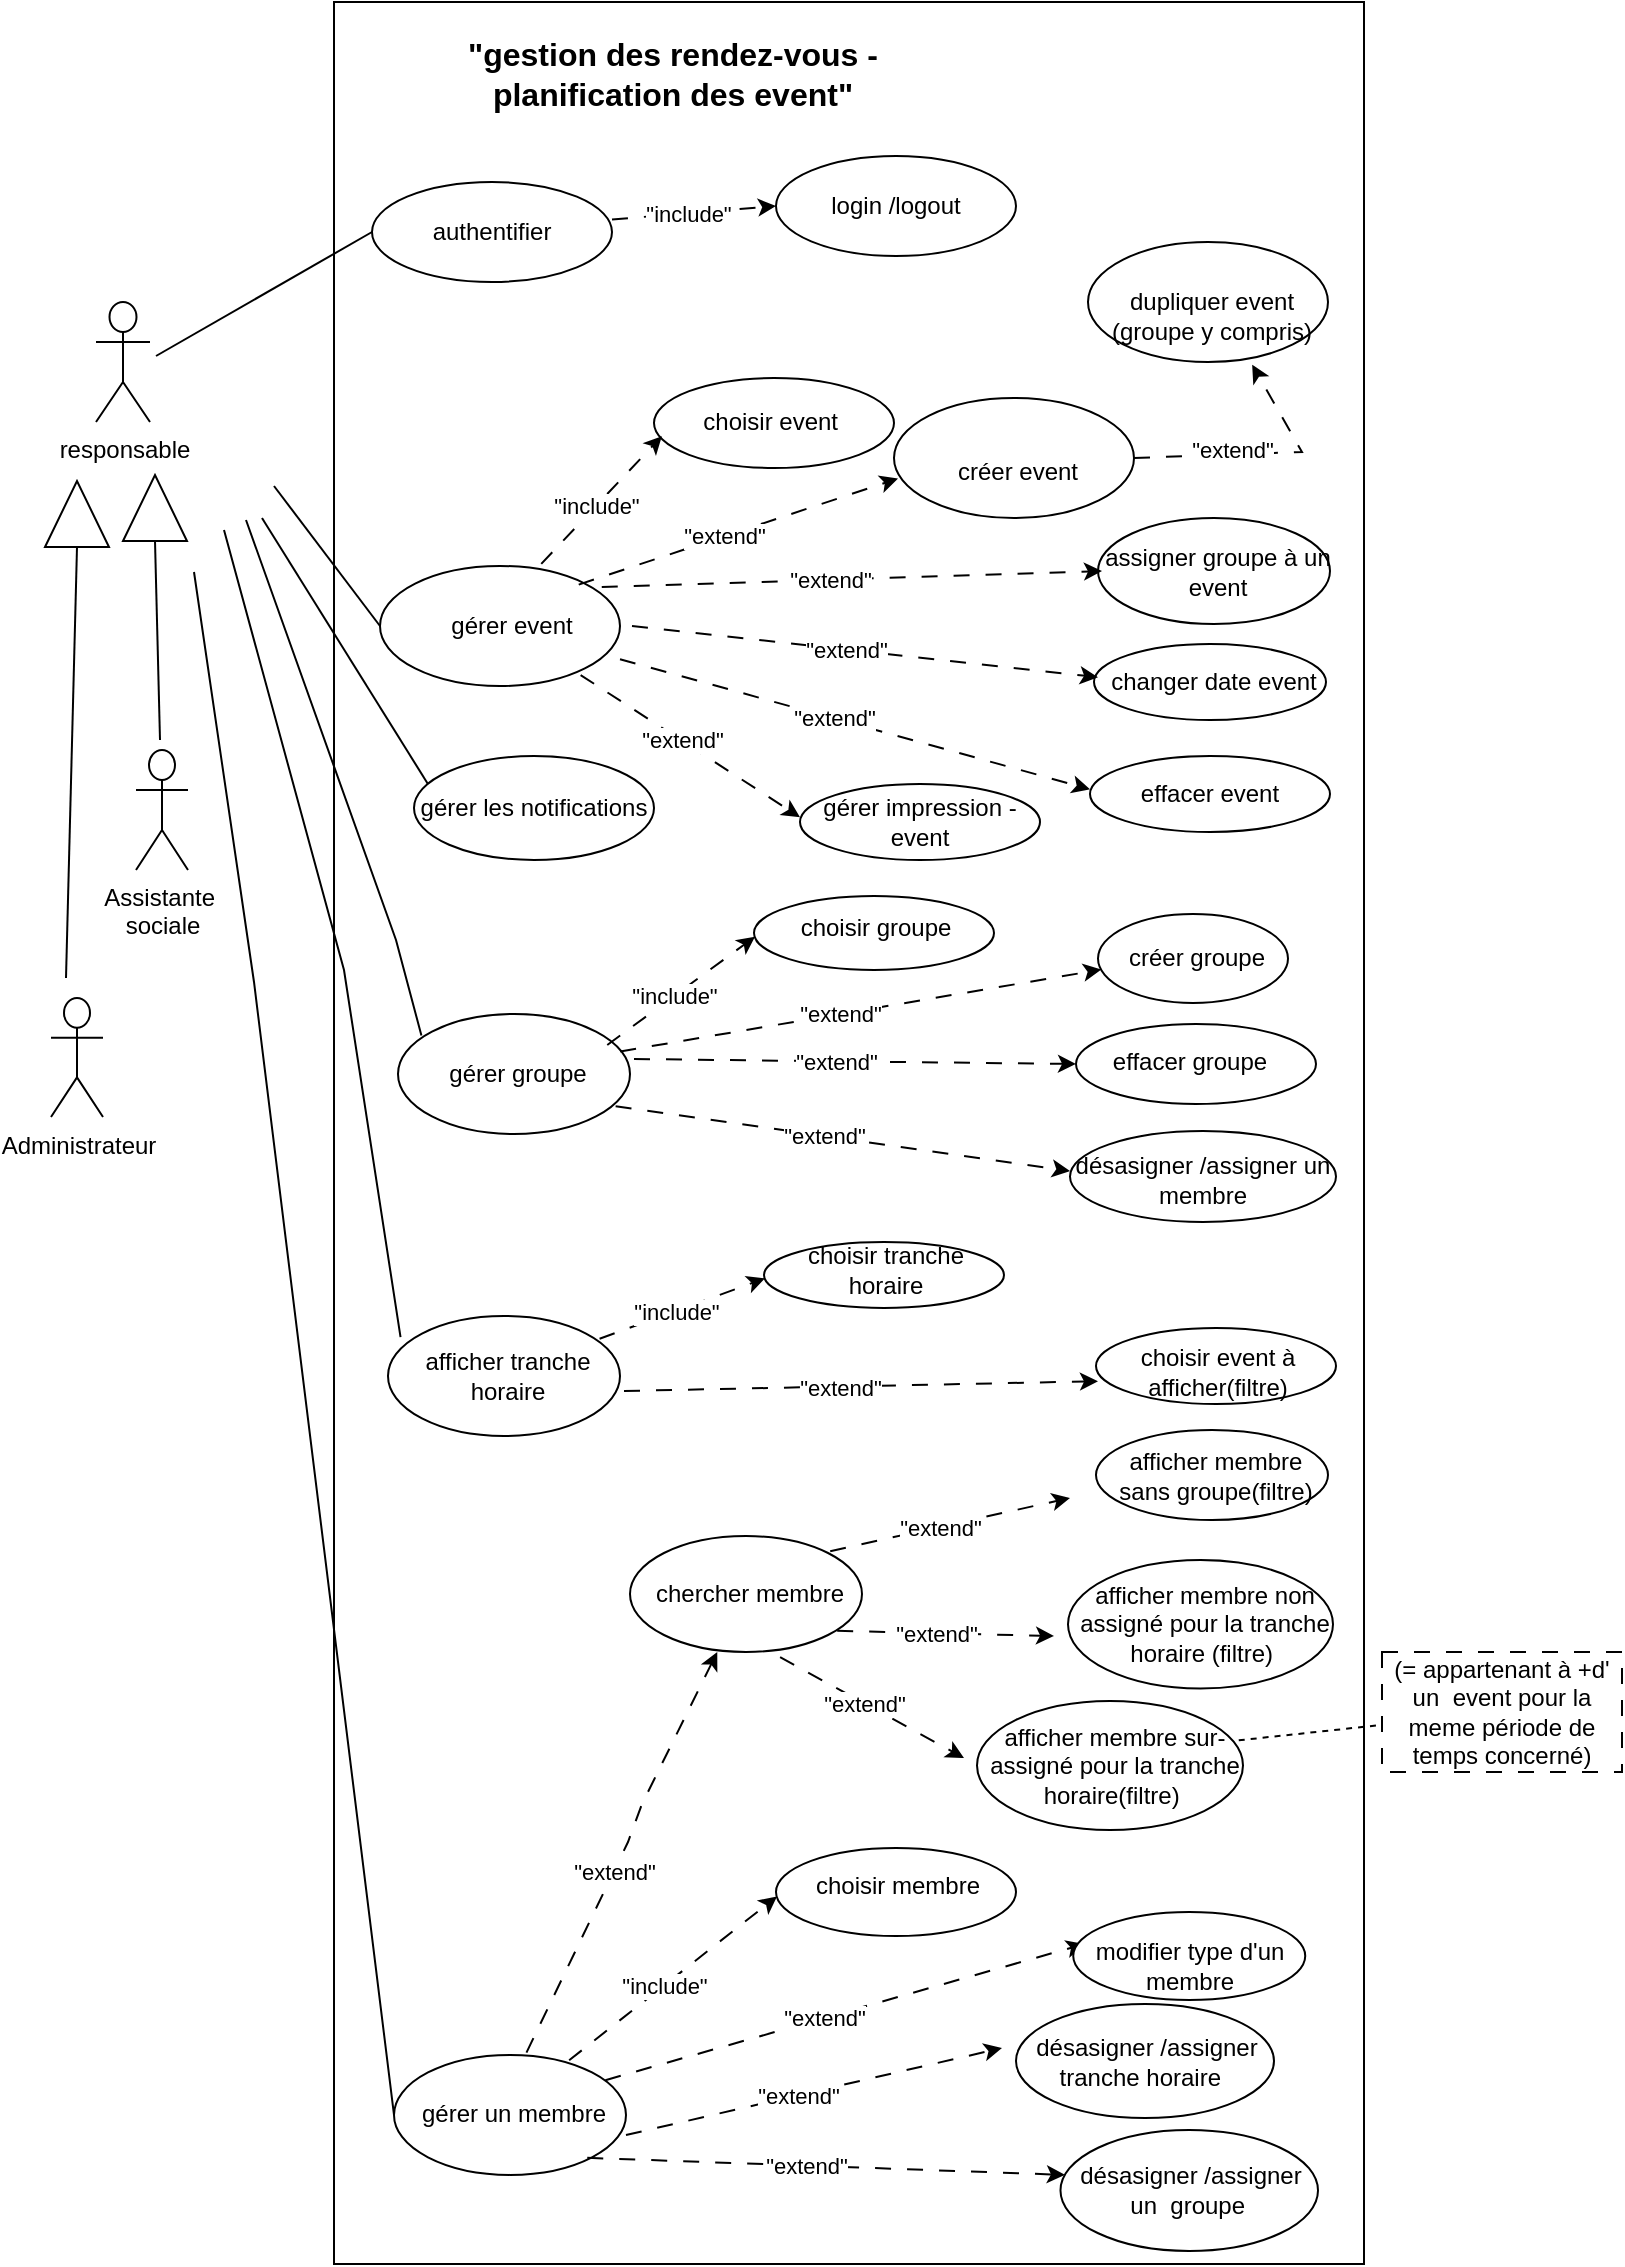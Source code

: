 <mxfile version="27.0.9">
  <diagram name="Page-1" id="1hs5s9o86z9CkmKRlvlU">
    <mxGraphModel dx="814" dy="700" grid="0" gridSize="10" guides="1" tooltips="1" connect="1" arrows="1" fold="1" page="1" pageScale="1" pageWidth="827" pageHeight="1169" math="0" shadow="0">
      <root>
        <mxCell id="0" />
        <mxCell id="1" parent="0" />
        <mxCell id="Dv9imvHfTyk6gD-PRM9J-69" value="" style="rounded=0;whiteSpace=wrap;html=1;movable=0;resizable=0;rotatable=0;deletable=0;editable=0;locked=1;connectable=0;" vertex="1" parent="1">
          <mxGeometry x="177" y="19" width="515" height="1131" as="geometry" />
        </mxCell>
        <mxCell id="m7XsVHhVL0BLHQTgYPTq-2" value="responsable" style="shape=umlActor;verticalLabelPosition=bottom;verticalAlign=top;html=1;" parent="1" vertex="1">
          <mxGeometry x="58" y="169" width="27" height="60" as="geometry" />
        </mxCell>
        <mxCell id="m7XsVHhVL0BLHQTgYPTq-19" value="" style="shape=ellipse;container=1;horizontal=1;horizontalStack=0;resizeParent=1;resizeParentMax=0;resizeLast=0;html=1;dashed=0;collapsible=0;" parent="1" vertex="1">
          <mxGeometry x="457" y="217" width="120" height="60" as="geometry" />
        </mxCell>
        <mxCell id="m7XsVHhVL0BLHQTgYPTq-20" value="créer event" style="html=1;strokeColor=none;fillColor=none;align=center;verticalAlign=middle;rotatable=0;whiteSpace=wrap;" parent="m7XsVHhVL0BLHQTgYPTq-19" vertex="1">
          <mxGeometry x="2" y="29.001" width="120" height="15" as="geometry" />
        </mxCell>
        <mxCell id="m7XsVHhVL0BLHQTgYPTq-24" value="" style="shape=ellipse;container=1;horizontal=1;horizontalStack=0;resizeParent=1;resizeParentMax=0;resizeLast=0;html=1;dashed=0;collapsible=0;" parent="1" vertex="1">
          <mxGeometry x="557" y="340" width="116" height="38" as="geometry" />
        </mxCell>
        <mxCell id="m7XsVHhVL0BLHQTgYPTq-25" value="changer date event" style="html=1;strokeColor=none;fillColor=none;align=center;verticalAlign=middle;rotatable=0;whiteSpace=wrap;" parent="m7XsVHhVL0BLHQTgYPTq-24" vertex="1">
          <mxGeometry x="2" y="14.25" width="116" height="9.5" as="geometry" />
        </mxCell>
        <mxCell id="m7XsVHhVL0BLHQTgYPTq-45" value="" style="endArrow=none;html=1;rounded=0;endFill=0;entryX=0;entryY=0.5;entryDx=0;entryDy=0;" parent="1" target="Dv9imvHfTyk6gD-PRM9J-30" edge="1">
          <mxGeometry width="50" height="50" relative="1" as="geometry">
            <mxPoint x="88" y="196" as="sourcePoint" />
            <mxPoint x="287" y="177" as="targetPoint" />
          </mxGeometry>
        </mxCell>
        <mxCell id="m7XsVHhVL0BLHQTgYPTq-81" value="" style="shape=ellipse;container=1;horizontal=1;horizontalStack=0;resizeParent=1;resizeParentMax=0;resizeLast=0;html=1;dashed=0;collapsible=0;" parent="1" vertex="1">
          <mxGeometry x="559" y="475" width="95" height="44.5" as="geometry" />
        </mxCell>
        <mxCell id="m7XsVHhVL0BLHQTgYPTq-82" value="créer groupe" style="html=1;strokeColor=none;fillColor=none;align=center;verticalAlign=middle;rotatable=0;whiteSpace=wrap;" parent="m7XsVHhVL0BLHQTgYPTq-81" vertex="1">
          <mxGeometry x="1.638" y="16.688" width="95" height="11.125" as="geometry" />
        </mxCell>
        <mxCell id="m7XsVHhVL0BLHQTgYPTq-84" value="" style="shape=ellipse;container=1;horizontal=1;horizontalStack=0;resizeParent=1;resizeParentMax=0;resizeLast=0;html=1;dashed=0;collapsible=0;" parent="1" vertex="1">
          <mxGeometry x="559" y="277" width="116" height="53" as="geometry" />
        </mxCell>
        <mxCell id="m7XsVHhVL0BLHQTgYPTq-85" value="assigner groupe à un event" style="html=1;strokeColor=none;fillColor=none;align=center;verticalAlign=middle;rotatable=0;whiteSpace=wrap;" parent="m7XsVHhVL0BLHQTgYPTq-84" vertex="1">
          <mxGeometry x="2" y="19.875" width="116" height="13.25" as="geometry" />
        </mxCell>
        <mxCell id="m7XsVHhVL0BLHQTgYPTq-86" value="" style="endArrow=none;html=1;rounded=0;endFill=0;entryX=0;entryY=0.5;entryDx=0;entryDy=0;" parent="1" target="Dv9imvHfTyk6gD-PRM9J-3" edge="1">
          <mxGeometry width="50" height="50" relative="1" as="geometry">
            <mxPoint x="147" y="261" as="sourcePoint" />
            <mxPoint x="487" y="735" as="targetPoint" />
            <Array as="points" />
          </mxGeometry>
        </mxCell>
        <mxCell id="m7XsVHhVL0BLHQTgYPTq-110" value="" style="shape=ellipse;container=1;horizontal=1;horizontalStack=0;resizeParent=1;resizeParentMax=0;resizeLast=0;html=1;dashed=0;collapsible=0;" parent="1" vertex="1">
          <mxGeometry x="554" y="139" width="120" height="60" as="geometry" />
        </mxCell>
        <mxCell id="m7XsVHhVL0BLHQTgYPTq-111" value="dupliquer event (groupe y compris)" style="html=1;strokeColor=none;fillColor=none;align=center;verticalAlign=middle;rotatable=0;whiteSpace=wrap;" parent="m7XsVHhVL0BLHQTgYPTq-110" vertex="1">
          <mxGeometry x="2" y="29.001" width="120" height="15" as="geometry" />
        </mxCell>
        <mxCell id="m7XsVHhVL0BLHQTgYPTq-116" value="" style="shape=ellipse;container=1;horizontal=1;horizontalStack=0;resizeParent=1;resizeParentMax=0;resizeLast=0;html=1;dashed=0;collapsible=0;" parent="1" vertex="1">
          <mxGeometry x="325" y="786" width="116" height="58" as="geometry" />
        </mxCell>
        <mxCell id="m7XsVHhVL0BLHQTgYPTq-117" value="chercher membre" style="html=1;strokeColor=none;fillColor=none;align=center;verticalAlign=middle;rotatable=0;whiteSpace=wrap;" parent="m7XsVHhVL0BLHQTgYPTq-116" vertex="1">
          <mxGeometry x="2" y="21.75" width="116" height="14.5" as="geometry" />
        </mxCell>
        <mxCell id="m7XsVHhVL0BLHQTgYPTq-119" value="" style="shape=ellipse;container=1;horizontal=1;horizontalStack=0;resizeParent=1;resizeParentMax=0;resizeLast=0;html=1;dashed=0;collapsible=0;" parent="1" vertex="1">
          <mxGeometry x="558" y="733" width="116" height="45" as="geometry" />
        </mxCell>
        <mxCell id="m7XsVHhVL0BLHQTgYPTq-120" value="afficher membre sans groupe(filtre)" style="html=1;strokeColor=none;fillColor=none;align=center;verticalAlign=middle;rotatable=0;whiteSpace=wrap;" parent="m7XsVHhVL0BLHQTgYPTq-119" vertex="1">
          <mxGeometry x="2" y="16.875" width="116" height="11.25" as="geometry" />
        </mxCell>
        <mxCell id="m7XsVHhVL0BLHQTgYPTq-122" value="" style="shape=ellipse;container=1;horizontal=1;horizontalStack=0;resizeParent=1;resizeParentMax=0;resizeLast=0;html=1;dashed=0;collapsible=0;" parent="1" vertex="1">
          <mxGeometry x="207.0" y="1045.44" width="116" height="60" as="geometry" />
        </mxCell>
        <mxCell id="m7XsVHhVL0BLHQTgYPTq-123" value="gérer un membre" style="html=1;strokeColor=none;fillColor=none;align=center;verticalAlign=middle;rotatable=0;whiteSpace=wrap;" parent="m7XsVHhVL0BLHQTgYPTq-122" vertex="1">
          <mxGeometry x="2" y="22.5" width="116" height="15" as="geometry" />
        </mxCell>
        <mxCell id="m7XsVHhVL0BLHQTgYPTq-124" value="" style="endArrow=none;html=1;rounded=0;entryX=0;entryY=0.5;entryDx=0;entryDy=0;endFill=0;" parent="1" target="m7XsVHhVL0BLHQTgYPTq-122" edge="1">
          <mxGeometry width="50" height="50" relative="1" as="geometry">
            <mxPoint x="107" y="304" as="sourcePoint" />
            <mxPoint x="592.71" y="928" as="targetPoint" />
            <Array as="points">
              <mxPoint x="137" y="509" />
            </Array>
          </mxGeometry>
        </mxCell>
        <mxCell id="m7XsVHhVL0BLHQTgYPTq-125" value="" style="shape=ellipse;container=1;horizontal=1;horizontalStack=0;resizeParent=1;resizeParentMax=0;resizeLast=0;html=1;dashed=0;collapsible=0;" parent="1" vertex="1">
          <mxGeometry x="544" y="798" width="132.5" height="64.25" as="geometry" />
        </mxCell>
        <mxCell id="m7XsVHhVL0BLHQTgYPTq-126" value="afficher membre non assigné pour la tranche horaire (filtre)&amp;nbsp;" style="html=1;strokeColor=none;fillColor=none;align=center;verticalAlign=middle;rotatable=0;whiteSpace=wrap;" parent="m7XsVHhVL0BLHQTgYPTq-125" vertex="1">
          <mxGeometry x="2.284" y="24.094" width="132.5" height="16.062" as="geometry" />
        </mxCell>
        <mxCell id="m7XsVHhVL0BLHQTgYPTq-128" value="" style="shape=ellipse;container=1;horizontal=1;horizontalStack=0;resizeParent=1;resizeParentMax=0;resizeLast=0;html=1;dashed=0;collapsible=0;" parent="1" vertex="1">
          <mxGeometry x="498.5" y="868.48" width="133" height="64.5" as="geometry" />
        </mxCell>
        <mxCell id="m7XsVHhVL0BLHQTgYPTq-129" value="afficher membre sur-assigné pour la tranche horaire(filtre)&amp;nbsp;" style="html=1;strokeColor=none;fillColor=none;align=center;verticalAlign=middle;rotatable=0;whiteSpace=wrap;" parent="m7XsVHhVL0BLHQTgYPTq-128" vertex="1">
          <mxGeometry x="2.293" y="24.188" width="133" height="16.125" as="geometry" />
        </mxCell>
        <mxCell id="m7XsVHhVL0BLHQTgYPTq-131" value="(= appartenant à +d&#39; un&amp;nbsp; event pour la meme période de temps concerné)" style="rounded=0;whiteSpace=wrap;html=1;dashed=1;dashPattern=8 8;" parent="1" vertex="1">
          <mxGeometry x="701" y="844" width="120" height="60" as="geometry" />
        </mxCell>
        <mxCell id="m7XsVHhVL0BLHQTgYPTq-132" value="" style="endArrow=none;dashed=1;html=1;rounded=0;exitX=0.984;exitY=0.305;exitDx=0;exitDy=0;exitPerimeter=0;" parent="1" source="m7XsVHhVL0BLHQTgYPTq-128" target="m7XsVHhVL0BLHQTgYPTq-131" edge="1">
          <mxGeometry width="50" height="50" relative="1" as="geometry">
            <mxPoint x="615.54" y="876.982" as="sourcePoint" />
            <mxPoint x="655.5" y="831" as="targetPoint" />
          </mxGeometry>
        </mxCell>
        <mxCell id="m7XsVHhVL0BLHQTgYPTq-137" value="" style="shape=ellipse;container=1;horizontal=1;horizontalStack=0;resizeParent=1;resizeParentMax=0;resizeLast=0;html=1;dashed=0;collapsible=0;" parent="1" vertex="1">
          <mxGeometry x="518" y="1020" width="129" height="57" as="geometry" />
        </mxCell>
        <mxCell id="m7XsVHhVL0BLHQTgYPTq-138" value="désasigner /assigner tranche horaire&amp;nbsp;&amp;nbsp;" style="html=1;strokeColor=none;fillColor=none;align=center;verticalAlign=middle;rotatable=0;whiteSpace=wrap;" parent="m7XsVHhVL0BLHQTgYPTq-137" vertex="1">
          <mxGeometry x="2.186" y="21.138" width="126.814" height="14.725" as="geometry" />
        </mxCell>
        <mxCell id="337QsJA46lGJaJR8lwZi-2" value="&quot;gestion des rendez-vous -planification des event&quot;" style="text;html=1;align=center;verticalAlign=middle;whiteSpace=wrap;rounded=0;fontSize=16;fontStyle=1" parent="1" vertex="1">
          <mxGeometry x="220" y="40" width="253" height="30" as="geometry" />
        </mxCell>
        <mxCell id="Dv9imvHfTyk6gD-PRM9J-1" value="" style="endArrow=classic;html=1;rounded=0;dashed=1;dashPattern=8 8;exitX=1;exitY=0.5;exitDx=0;exitDy=0;entryX=0.684;entryY=1.023;entryDx=0;entryDy=0;entryPerimeter=0;" edge="1" parent="1" source="m7XsVHhVL0BLHQTgYPTq-19" target="m7XsVHhVL0BLHQTgYPTq-110">
          <mxGeometry width="50" height="50" relative="1" as="geometry">
            <mxPoint x="463" y="397" as="sourcePoint" />
            <mxPoint x="554" y="182" as="targetPoint" />
            <Array as="points">
              <mxPoint x="661" y="244" />
            </Array>
          </mxGeometry>
        </mxCell>
        <mxCell id="Dv9imvHfTyk6gD-PRM9J-2" value="&quot;extend&quot;" style="edgeLabel;html=1;align=center;verticalAlign=middle;resizable=0;points=[];" vertex="1" connectable="0" parent="Dv9imvHfTyk6gD-PRM9J-1">
          <mxGeometry x="-0.089" relative="1" as="geometry">
            <mxPoint x="-12" y="-2" as="offset" />
          </mxGeometry>
        </mxCell>
        <mxCell id="Dv9imvHfTyk6gD-PRM9J-3" value="" style="shape=ellipse;container=1;horizontal=1;horizontalStack=0;resizeParent=1;resizeParentMax=0;resizeLast=0;html=1;dashed=0;collapsible=0;" vertex="1" parent="1">
          <mxGeometry x="200.0" y="301" width="120" height="60" as="geometry" />
        </mxCell>
        <mxCell id="Dv9imvHfTyk6gD-PRM9J-4" value="gérer event" style="html=1;strokeColor=none;fillColor=none;align=center;verticalAlign=middle;rotatable=0;whiteSpace=wrap;" vertex="1" parent="Dv9imvHfTyk6gD-PRM9J-3">
          <mxGeometry x="6" y="22.501" width="120" height="15" as="geometry" />
        </mxCell>
        <mxCell id="Dv9imvHfTyk6gD-PRM9J-7" value="" style="endArrow=classic;html=1;rounded=0;dashed=1;dashPattern=8 8;exitX=0.924;exitY=0.176;exitDx=0;exitDy=0;exitPerimeter=0;entryX=0;entryY=0.5;entryDx=0;entryDy=0;" edge="1" parent="1" source="Dv9imvHfTyk6gD-PRM9J-3" target="m7XsVHhVL0BLHQTgYPTq-85">
          <mxGeometry width="50" height="50" relative="1" as="geometry">
            <mxPoint x="603" y="388" as="sourcePoint" />
            <mxPoint x="543" y="343" as="targetPoint" />
          </mxGeometry>
        </mxCell>
        <mxCell id="Dv9imvHfTyk6gD-PRM9J-8" value="&quot;extend&quot;" style="edgeLabel;html=1;align=center;verticalAlign=middle;resizable=0;points=[];" vertex="1" connectable="0" parent="Dv9imvHfTyk6gD-PRM9J-7">
          <mxGeometry x="-0.089" relative="1" as="geometry">
            <mxPoint as="offset" />
          </mxGeometry>
        </mxCell>
        <mxCell id="Dv9imvHfTyk6gD-PRM9J-9" value="" style="endArrow=classic;html=1;rounded=0;dashed=1;dashPattern=8 8;exitX=1;exitY=0.5;exitDx=0;exitDy=0;entryX=0;entryY=0.25;entryDx=0;entryDy=0;" edge="1" parent="1" source="Dv9imvHfTyk6gD-PRM9J-4" target="m7XsVHhVL0BLHQTgYPTq-25">
          <mxGeometry width="50" height="50" relative="1" as="geometry">
            <mxPoint x="589" y="419" as="sourcePoint" />
            <mxPoint x="540" y="401" as="targetPoint" />
          </mxGeometry>
        </mxCell>
        <mxCell id="Dv9imvHfTyk6gD-PRM9J-10" value="&quot;extend&quot;" style="edgeLabel;html=1;align=center;verticalAlign=middle;resizable=0;points=[];" vertex="1" connectable="0" parent="Dv9imvHfTyk6gD-PRM9J-9">
          <mxGeometry x="-0.089" relative="1" as="geometry">
            <mxPoint as="offset" />
          </mxGeometry>
        </mxCell>
        <mxCell id="Dv9imvHfTyk6gD-PRM9J-11" value="" style="endArrow=classic;html=1;rounded=0;dashed=1;dashPattern=8 8;exitX=0.863;exitY=0.131;exitDx=0;exitDy=0;exitPerimeter=0;" edge="1" parent="1" source="m7XsVHhVL0BLHQTgYPTq-116">
          <mxGeometry width="50" height="50" relative="1" as="geometry">
            <mxPoint x="521" y="689.5" as="sourcePoint" />
            <mxPoint x="545" y="767" as="targetPoint" />
          </mxGeometry>
        </mxCell>
        <mxCell id="Dv9imvHfTyk6gD-PRM9J-12" value="&quot;extend&quot;" style="edgeLabel;html=1;align=center;verticalAlign=middle;resizable=0;points=[];" vertex="1" connectable="0" parent="Dv9imvHfTyk6gD-PRM9J-11">
          <mxGeometry x="-0.089" relative="1" as="geometry">
            <mxPoint as="offset" />
          </mxGeometry>
        </mxCell>
        <mxCell id="Dv9imvHfTyk6gD-PRM9J-13" value="" style="endArrow=classic;html=1;rounded=0;dashed=1;dashPattern=8 8;exitX=0.893;exitY=0.817;exitDx=0;exitDy=0;exitPerimeter=0;" edge="1" parent="1" source="m7XsVHhVL0BLHQTgYPTq-116">
          <mxGeometry width="50" height="50" relative="1" as="geometry">
            <mxPoint x="570" y="784.5" as="sourcePoint" />
            <mxPoint x="537" y="836" as="targetPoint" />
          </mxGeometry>
        </mxCell>
        <mxCell id="Dv9imvHfTyk6gD-PRM9J-14" value="&quot;extend&quot;" style="edgeLabel;html=1;align=center;verticalAlign=middle;resizable=0;points=[];" vertex="1" connectable="0" parent="Dv9imvHfTyk6gD-PRM9J-13">
          <mxGeometry x="-0.089" relative="1" as="geometry">
            <mxPoint as="offset" />
          </mxGeometry>
        </mxCell>
        <mxCell id="Dv9imvHfTyk6gD-PRM9J-15" value="" style="endArrow=classic;html=1;rounded=0;dashed=1;dashPattern=8 8;exitX=0.647;exitY=1.045;exitDx=0;exitDy=0;exitPerimeter=0;" edge="1" parent="1" source="m7XsVHhVL0BLHQTgYPTq-116">
          <mxGeometry width="50" height="50" relative="1" as="geometry">
            <mxPoint x="370" y="815.5" as="sourcePoint" />
            <mxPoint x="492" y="897" as="targetPoint" />
          </mxGeometry>
        </mxCell>
        <mxCell id="Dv9imvHfTyk6gD-PRM9J-16" value="&quot;extend&quot;" style="edgeLabel;html=1;align=center;verticalAlign=middle;resizable=0;points=[];" vertex="1" connectable="0" parent="Dv9imvHfTyk6gD-PRM9J-15">
          <mxGeometry x="-0.089" relative="1" as="geometry">
            <mxPoint as="offset" />
          </mxGeometry>
        </mxCell>
        <mxCell id="Dv9imvHfTyk6gD-PRM9J-17" value="" style="endArrow=classic;html=1;rounded=0;dashed=1;dashPattern=8 8;exitX=0.911;exitY=0.211;exitDx=0;exitDy=0;exitPerimeter=0;entryX=0.048;entryY=0.364;entryDx=0;entryDy=0;entryPerimeter=0;" edge="1" parent="1" source="m7XsVHhVL0BLHQTgYPTq-122" target="Dv9imvHfTyk6gD-PRM9J-19">
          <mxGeometry width="50" height="50" relative="1" as="geometry">
            <mxPoint x="549.71" y="1008.5" as="sourcePoint" />
            <mxPoint x="542" y="977" as="targetPoint" />
          </mxGeometry>
        </mxCell>
        <mxCell id="Dv9imvHfTyk6gD-PRM9J-18" value="&quot;extend&quot;" style="edgeLabel;html=1;align=center;verticalAlign=middle;resizable=0;points=[];" vertex="1" connectable="0" parent="Dv9imvHfTyk6gD-PRM9J-17">
          <mxGeometry x="-0.089" relative="1" as="geometry">
            <mxPoint as="offset" />
          </mxGeometry>
        </mxCell>
        <mxCell id="Dv9imvHfTyk6gD-PRM9J-19" value="" style="shape=ellipse;container=1;horizontal=1;horizontalStack=0;resizeParent=1;resizeParentMax=0;resizeLast=0;html=1;dashed=0;collapsible=0;" vertex="1" parent="1">
          <mxGeometry x="546.62" y="974" width="116" height="44" as="geometry" />
        </mxCell>
        <mxCell id="Dv9imvHfTyk6gD-PRM9J-20" value="modifier type d&#39;un membre" style="html=1;strokeColor=none;fillColor=none;align=center;verticalAlign=middle;rotatable=0;whiteSpace=wrap;" vertex="1" parent="Dv9imvHfTyk6gD-PRM9J-19">
          <mxGeometry x="0.38" y="21" width="116" height="11" as="geometry" />
        </mxCell>
        <mxCell id="Dv9imvHfTyk6gD-PRM9J-21" value="" style="endArrow=classic;html=1;rounded=0;dashed=1;dashPattern=8 8;exitX=1;exitY=0.668;exitDx=0;exitDy=0;exitPerimeter=0;" edge="1" parent="1" source="m7XsVHhVL0BLHQTgYPTq-122">
          <mxGeometry width="50" height="50" relative="1" as="geometry">
            <mxPoint x="450" y="1019.5" as="sourcePoint" />
            <mxPoint x="511" y="1042" as="targetPoint" />
          </mxGeometry>
        </mxCell>
        <mxCell id="Dv9imvHfTyk6gD-PRM9J-22" value="&quot;extend&quot;" style="edgeLabel;html=1;align=center;verticalAlign=middle;resizable=0;points=[];" vertex="1" connectable="0" parent="Dv9imvHfTyk6gD-PRM9J-21">
          <mxGeometry x="-0.089" relative="1" as="geometry">
            <mxPoint as="offset" />
          </mxGeometry>
        </mxCell>
        <mxCell id="Dv9imvHfTyk6gD-PRM9J-24" value="" style="shape=ellipse;container=1;horizontal=1;horizontalStack=0;resizeParent=1;resizeParentMax=0;resizeLast=0;html=1;dashed=0;collapsible=0;" vertex="1" parent="1">
          <mxGeometry x="209.0" y="525" width="116" height="60" as="geometry" />
        </mxCell>
        <mxCell id="Dv9imvHfTyk6gD-PRM9J-25" value="gérer groupe" style="html=1;strokeColor=none;fillColor=none;align=center;verticalAlign=middle;rotatable=0;whiteSpace=wrap;" vertex="1" parent="Dv9imvHfTyk6gD-PRM9J-24">
          <mxGeometry x="2" y="22.5" width="116" height="15" as="geometry" />
        </mxCell>
        <mxCell id="Dv9imvHfTyk6gD-PRM9J-29" value="" style="shape=ellipse;container=1;horizontal=1;horizontalStack=0;resizeParent=1;resizeParentMax=0;resizeLast=0;html=1;dashed=0;collapsible=0;" vertex="1" parent="1">
          <mxGeometry x="196" y="109" width="120" height="50" as="geometry" />
        </mxCell>
        <mxCell id="Dv9imvHfTyk6gD-PRM9J-30" value="authentifier" style="html=1;strokeColor=none;fillColor=none;align=center;verticalAlign=middle;rotatable=0;whiteSpace=wrap;" vertex="1" parent="Dv9imvHfTyk6gD-PRM9J-29">
          <mxGeometry y="18.75" width="120" height="12.5" as="geometry" />
        </mxCell>
        <mxCell id="Dv9imvHfTyk6gD-PRM9J-31" value="" style="endArrow=none;html=1;rounded=0;entryX=0.101;entryY=0.179;entryDx=0;entryDy=0;entryPerimeter=0;" edge="1" parent="1" target="Dv9imvHfTyk6gD-PRM9J-24">
          <mxGeometry width="50" height="50" relative="1" as="geometry">
            <mxPoint x="133" y="278" as="sourcePoint" />
            <mxPoint x="514" y="518" as="targetPoint" />
            <Array as="points">
              <mxPoint x="208" y="488" />
            </Array>
          </mxGeometry>
        </mxCell>
        <mxCell id="Dv9imvHfTyk6gD-PRM9J-33" value="" style="shape=ellipse;container=1;horizontal=1;horizontalStack=0;resizeParent=1;resizeParentMax=0;resizeLast=0;html=1;dashed=0;collapsible=0;" vertex="1" parent="1">
          <mxGeometry x="548" y="530" width="120" height="40" as="geometry" />
        </mxCell>
        <mxCell id="Dv9imvHfTyk6gD-PRM9J-34" value="effacer groupe" style="html=1;strokeColor=none;fillColor=none;align=center;verticalAlign=middle;rotatable=0;whiteSpace=wrap;" vertex="1" parent="Dv9imvHfTyk6gD-PRM9J-33">
          <mxGeometry x="-3" y="14.4" width="120" height="10" as="geometry" />
        </mxCell>
        <mxCell id="Dv9imvHfTyk6gD-PRM9J-35" value="" style="shape=ellipse;container=1;horizontal=1;horizontalStack=0;resizeParent=1;resizeParentMax=0;resizeLast=0;html=1;dashed=0;collapsible=0;" vertex="1" parent="1">
          <mxGeometry x="555" y="396" width="120" height="38" as="geometry" />
        </mxCell>
        <mxCell id="Dv9imvHfTyk6gD-PRM9J-36" value="effacer event" style="html=1;strokeColor=none;fillColor=none;align=center;verticalAlign=middle;rotatable=0;whiteSpace=wrap;" vertex="1" parent="Dv9imvHfTyk6gD-PRM9J-35">
          <mxGeometry y="14.25" width="120" height="9.5" as="geometry" />
        </mxCell>
        <mxCell id="Dv9imvHfTyk6gD-PRM9J-37" value="" style="endArrow=classic;html=1;rounded=0;dashed=1;dashPattern=8 8;entryX=0;entryY=0.25;entryDx=0;entryDy=0;" edge="1" parent="1" source="Dv9imvHfTyk6gD-PRM9J-3" target="Dv9imvHfTyk6gD-PRM9J-36">
          <mxGeometry width="50" height="50" relative="1" as="geometry">
            <mxPoint x="528" y="461" as="sourcePoint" />
            <mxPoint x="537" y="457" as="targetPoint" />
          </mxGeometry>
        </mxCell>
        <mxCell id="Dv9imvHfTyk6gD-PRM9J-38" value="&quot;extend&quot;" style="edgeLabel;html=1;align=center;verticalAlign=middle;resizable=0;points=[];" vertex="1" connectable="0" parent="Dv9imvHfTyk6gD-PRM9J-37">
          <mxGeometry x="-0.089" relative="1" as="geometry">
            <mxPoint as="offset" />
          </mxGeometry>
        </mxCell>
        <mxCell id="Dv9imvHfTyk6gD-PRM9J-41" value="" style="endArrow=classic;html=1;rounded=0;dashed=1;dashPattern=8 8;exitX=1;exitY=0;exitDx=0;exitDy=0;entryX=0;entryY=0.5;entryDx=0;entryDy=0;" edge="1" parent="1" source="Dv9imvHfTyk6gD-PRM9J-25" target="Dv9imvHfTyk6gD-PRM9J-33">
          <mxGeometry width="50" height="50" relative="1" as="geometry">
            <mxPoint x="685" y="618" as="sourcePoint" />
            <mxPoint x="549" y="547" as="targetPoint" />
          </mxGeometry>
        </mxCell>
        <mxCell id="Dv9imvHfTyk6gD-PRM9J-42" value="&quot;extend&quot;" style="edgeLabel;html=1;align=center;verticalAlign=middle;resizable=0;points=[];" vertex="1" connectable="0" parent="Dv9imvHfTyk6gD-PRM9J-41">
          <mxGeometry x="-0.089" relative="1" as="geometry">
            <mxPoint as="offset" />
          </mxGeometry>
        </mxCell>
        <mxCell id="Dv9imvHfTyk6gD-PRM9J-43" value="" style="shape=ellipse;container=1;horizontal=1;horizontalStack=0;resizeParent=1;resizeParentMax=0;resizeLast=0;html=1;dashed=0;collapsible=0;" vertex="1" parent="1">
          <mxGeometry x="545" y="583.5" width="133" height="45.5" as="geometry" />
        </mxCell>
        <mxCell id="Dv9imvHfTyk6gD-PRM9J-44" value="désasigner /assigner un membre" style="html=1;strokeColor=none;fillColor=none;align=center;verticalAlign=middle;rotatable=0;whiteSpace=wrap;" vertex="1" parent="Dv9imvHfTyk6gD-PRM9J-43">
          <mxGeometry y="20.02" width="133" height="8.418" as="geometry" />
        </mxCell>
        <mxCell id="Dv9imvHfTyk6gD-PRM9J-45" value="" style="endArrow=classic;html=1;rounded=0;dashed=1;dashPattern=8 8;exitX=0.938;exitY=0.769;exitDx=0;exitDy=0;exitPerimeter=0;entryX=0;entryY=0;entryDx=0;entryDy=0;" edge="1" parent="1" target="Dv9imvHfTyk6gD-PRM9J-44" source="Dv9imvHfTyk6gD-PRM9J-24">
          <mxGeometry width="50" height="50" relative="1" as="geometry">
            <mxPoint x="382" y="619" as="sourcePoint" />
            <mxPoint x="535" y="614" as="targetPoint" />
          </mxGeometry>
        </mxCell>
        <mxCell id="Dv9imvHfTyk6gD-PRM9J-46" value="&quot;extend&quot;" style="edgeLabel;html=1;align=center;verticalAlign=middle;resizable=0;points=[];" vertex="1" connectable="0" parent="Dv9imvHfTyk6gD-PRM9J-45">
          <mxGeometry x="-0.089" relative="1" as="geometry">
            <mxPoint as="offset" />
          </mxGeometry>
        </mxCell>
        <mxCell id="Dv9imvHfTyk6gD-PRM9J-50" value="" style="shape=ellipse;container=1;horizontal=1;horizontalStack=0;resizeParent=1;resizeParentMax=0;resizeLast=0;html=1;dashed=0;collapsible=0;" vertex="1" parent="1">
          <mxGeometry x="540.24" y="1083" width="128.76" height="60.5" as="geometry" />
        </mxCell>
        <mxCell id="Dv9imvHfTyk6gD-PRM9J-51" value="désasigner /assigner un&amp;nbsp; groupe&amp;nbsp;" style="html=1;strokeColor=none;fillColor=none;align=center;verticalAlign=middle;rotatable=0;whiteSpace=wrap;" vertex="1" parent="Dv9imvHfTyk6gD-PRM9J-50">
          <mxGeometry x="2.182" y="22.435" width="126.578" height="15.629" as="geometry" />
        </mxCell>
        <mxCell id="Dv9imvHfTyk6gD-PRM9J-52" value="" style="endArrow=classic;html=1;rounded=0;dashed=1;dashPattern=8 8;exitX=0.833;exitY=0.858;exitDx=0;exitDy=0;exitPerimeter=0;entryX=0;entryY=0;entryDx=0;entryDy=0;" edge="1" parent="1" target="Dv9imvHfTyk6gD-PRM9J-51" source="m7XsVHhVL0BLHQTgYPTq-122">
          <mxGeometry width="50" height="50" relative="1" as="geometry">
            <mxPoint x="269" y="1013" as="sourcePoint" />
            <mxPoint x="491" y="1088" as="targetPoint" />
          </mxGeometry>
        </mxCell>
        <mxCell id="Dv9imvHfTyk6gD-PRM9J-53" value="&quot;extend&quot;" style="edgeLabel;html=1;align=center;verticalAlign=middle;resizable=0;points=[];" vertex="1" connectable="0" parent="Dv9imvHfTyk6gD-PRM9J-52">
          <mxGeometry x="-0.089" relative="1" as="geometry">
            <mxPoint as="offset" />
          </mxGeometry>
        </mxCell>
        <mxCell id="Dv9imvHfTyk6gD-PRM9J-57" value="" style="shape=ellipse;container=1;horizontal=1;horizontalStack=0;resizeParent=1;resizeParentMax=0;resizeLast=0;html=1;dashed=0;collapsible=0;" vertex="1" parent="1">
          <mxGeometry x="204" y="676" width="116" height="60" as="geometry" />
        </mxCell>
        <mxCell id="Dv9imvHfTyk6gD-PRM9J-58" value="afficher tranche horaire" style="html=1;strokeColor=none;fillColor=none;align=center;verticalAlign=middle;rotatable=0;whiteSpace=wrap;" vertex="1" parent="Dv9imvHfTyk6gD-PRM9J-57">
          <mxGeometry x="2" y="22.5" width="116" height="15" as="geometry" />
        </mxCell>
        <mxCell id="Dv9imvHfTyk6gD-PRM9J-59" value="" style="endArrow=none;html=1;rounded=0;entryX=0.054;entryY=0.176;entryDx=0;entryDy=0;entryPerimeter=0;" edge="1" parent="1" target="Dv9imvHfTyk6gD-PRM9J-57">
          <mxGeometry width="50" height="50" relative="1" as="geometry">
            <mxPoint x="122" y="283" as="sourcePoint" />
            <mxPoint x="514" y="518" as="targetPoint" />
            <Array as="points">
              <mxPoint x="182" y="503" />
            </Array>
          </mxGeometry>
        </mxCell>
        <mxCell id="Dv9imvHfTyk6gD-PRM9J-63" value="" style="shape=ellipse;container=1;horizontal=1;horizontalStack=0;resizeParent=1;resizeParentMax=0;resizeLast=0;html=1;dashed=0;collapsible=0;" vertex="1" parent="1">
          <mxGeometry x="558" y="682" width="120" height="38" as="geometry" />
        </mxCell>
        <mxCell id="Dv9imvHfTyk6gD-PRM9J-64" value="choisir event à afficher(filtre)" style="html=1;strokeColor=none;fillColor=none;align=center;verticalAlign=middle;rotatable=0;whiteSpace=wrap;" vertex="1" parent="Dv9imvHfTyk6gD-PRM9J-63">
          <mxGeometry x="1" y="17.1" width="120" height="9.5" as="geometry" />
        </mxCell>
        <mxCell id="Dv9imvHfTyk6gD-PRM9J-65" value="" style="endArrow=classic;html=1;rounded=0;dashed=1;dashPattern=8 8;exitX=1;exitY=1;exitDx=0;exitDy=0;entryX=0;entryY=1;entryDx=0;entryDy=0;" edge="1" parent="1" target="Dv9imvHfTyk6gD-PRM9J-64" source="Dv9imvHfTyk6gD-PRM9J-58">
          <mxGeometry width="50" height="50" relative="1" as="geometry">
            <mxPoint x="434" y="679.5" as="sourcePoint" />
            <mxPoint x="542" y="676" as="targetPoint" />
          </mxGeometry>
        </mxCell>
        <mxCell id="Dv9imvHfTyk6gD-PRM9J-66" value="&quot;extend&quot;" style="edgeLabel;html=1;align=center;verticalAlign=middle;resizable=0;points=[];" vertex="1" connectable="0" parent="Dv9imvHfTyk6gD-PRM9J-65">
          <mxGeometry x="-0.089" relative="1" as="geometry">
            <mxPoint as="offset" />
          </mxGeometry>
        </mxCell>
        <mxCell id="Dv9imvHfTyk6gD-PRM9J-72" value="" style="shape=ellipse;container=1;horizontal=1;horizontalStack=0;resizeParent=1;resizeParentMax=0;resizeLast=0;html=1;dashed=0;collapsible=0;" vertex="1" parent="1">
          <mxGeometry x="337" y="207" width="120" height="45" as="geometry" />
        </mxCell>
        <mxCell id="Dv9imvHfTyk6gD-PRM9J-73" value="choisir event&amp;nbsp;" style="html=1;strokeColor=none;fillColor=none;align=center;verticalAlign=middle;rotatable=0;whiteSpace=wrap;" vertex="1" parent="Dv9imvHfTyk6gD-PRM9J-72">
          <mxGeometry y="16.871" width="120" height="11.25" as="geometry" />
        </mxCell>
        <mxCell id="Dv9imvHfTyk6gD-PRM9J-74" value="" style="endArrow=classic;html=1;rounded=0;dashed=1;dashPattern=8 8;exitX=0.672;exitY=-0.018;exitDx=0;exitDy=0;exitPerimeter=0;entryX=0.033;entryY=0.646;entryDx=0;entryDy=0;entryPerimeter=0;" edge="1" parent="1" source="Dv9imvHfTyk6gD-PRM9J-3" target="Dv9imvHfTyk6gD-PRM9J-72">
          <mxGeometry width="50" height="50" relative="1" as="geometry">
            <mxPoint x="378" y="283" as="sourcePoint" />
            <mxPoint x="546" y="266" as="targetPoint" />
          </mxGeometry>
        </mxCell>
        <mxCell id="Dv9imvHfTyk6gD-PRM9J-75" value="&quot;include&quot;" style="edgeLabel;html=1;align=center;verticalAlign=middle;resizable=0;points=[];" vertex="1" connectable="0" parent="Dv9imvHfTyk6gD-PRM9J-74">
          <mxGeometry x="-0.089" relative="1" as="geometry">
            <mxPoint as="offset" />
          </mxGeometry>
        </mxCell>
        <mxCell id="Dv9imvHfTyk6gD-PRM9J-79" value="" style="shape=ellipse;container=1;horizontal=1;horizontalStack=0;resizeParent=1;resizeParentMax=0;resizeLast=0;html=1;dashed=0;collapsible=0;" vertex="1" parent="1">
          <mxGeometry x="387" y="466" width="120" height="37" as="geometry" />
        </mxCell>
        <mxCell id="Dv9imvHfTyk6gD-PRM9J-80" value="choisir groupe" style="html=1;strokeColor=none;fillColor=none;align=center;verticalAlign=middle;rotatable=0;whiteSpace=wrap;" vertex="1" parent="Dv9imvHfTyk6gD-PRM9J-79">
          <mxGeometry x="0.5" y="11.101" width="120" height="9.25" as="geometry" />
        </mxCell>
        <mxCell id="Dv9imvHfTyk6gD-PRM9J-81" value="" style="endArrow=classic;html=1;rounded=0;dashed=1;dashPattern=8 8;exitX=0.902;exitY=0.258;exitDx=0;exitDy=0;exitPerimeter=0;entryX=0;entryY=1;entryDx=0;entryDy=0;" edge="1" parent="1" source="Dv9imvHfTyk6gD-PRM9J-24" target="Dv9imvHfTyk6gD-PRM9J-80">
          <mxGeometry width="50" height="50" relative="1" as="geometry">
            <mxPoint x="254.002" y="484.78" as="sourcePoint" />
            <mxPoint x="523.66" y="505" as="targetPoint" />
          </mxGeometry>
        </mxCell>
        <mxCell id="Dv9imvHfTyk6gD-PRM9J-82" value="&quot;include&quot;" style="edgeLabel;html=1;align=center;verticalAlign=middle;resizable=0;points=[];" vertex="1" connectable="0" parent="Dv9imvHfTyk6gD-PRM9J-81">
          <mxGeometry x="-0.089" relative="1" as="geometry">
            <mxPoint as="offset" />
          </mxGeometry>
        </mxCell>
        <mxCell id="Dv9imvHfTyk6gD-PRM9J-83" value="" style="shape=ellipse;container=1;horizontal=1;horizontalStack=0;resizeParent=1;resizeParentMax=0;resizeLast=0;html=1;dashed=0;collapsible=0;" vertex="1" parent="1">
          <mxGeometry x="392" y="639" width="120" height="33" as="geometry" />
        </mxCell>
        <mxCell id="Dv9imvHfTyk6gD-PRM9J-84" value="choisir tranche horaire" style="html=1;strokeColor=none;fillColor=none;align=center;verticalAlign=middle;rotatable=0;whiteSpace=wrap;" vertex="1" parent="Dv9imvHfTyk6gD-PRM9J-83">
          <mxGeometry x="0.5" y="9.901" width="120" height="8.25" as="geometry" />
        </mxCell>
        <mxCell id="Dv9imvHfTyk6gD-PRM9J-85" value="" style="endArrow=classic;html=1;rounded=0;dashed=1;dashPattern=8 8;exitX=0.912;exitY=0.19;exitDx=0;exitDy=0;exitPerimeter=0;entryX=0;entryY=1;entryDx=0;entryDy=0;" edge="1" parent="1" target="Dv9imvHfTyk6gD-PRM9J-84" source="Dv9imvHfTyk6gD-PRM9J-57">
          <mxGeometry width="50" height="50" relative="1" as="geometry">
            <mxPoint x="373" y="711" as="sourcePoint" />
            <mxPoint x="513.66" y="661" as="targetPoint" />
          </mxGeometry>
        </mxCell>
        <mxCell id="Dv9imvHfTyk6gD-PRM9J-86" value="&quot;include&quot;" style="edgeLabel;html=1;align=center;verticalAlign=middle;resizable=0;points=[];" vertex="1" connectable="0" parent="Dv9imvHfTyk6gD-PRM9J-85">
          <mxGeometry x="-0.089" relative="1" as="geometry">
            <mxPoint as="offset" />
          </mxGeometry>
        </mxCell>
        <mxCell id="Dv9imvHfTyk6gD-PRM9J-87" value="" style="shape=ellipse;container=1;horizontal=1;horizontalStack=0;resizeParent=1;resizeParentMax=0;resizeLast=0;html=1;dashed=0;collapsible=0;" vertex="1" parent="1">
          <mxGeometry x="398" y="942" width="120" height="44" as="geometry" />
        </mxCell>
        <mxCell id="Dv9imvHfTyk6gD-PRM9J-88" value="choisir membre" style="html=1;strokeColor=none;fillColor=none;align=center;verticalAlign=middle;rotatable=0;whiteSpace=wrap;" vertex="1" parent="Dv9imvHfTyk6gD-PRM9J-87">
          <mxGeometry x="0.5" y="13.201" width="120" height="11" as="geometry" />
        </mxCell>
        <mxCell id="Dv9imvHfTyk6gD-PRM9J-89" value="" style="endArrow=classic;html=1;rounded=0;dashed=1;dashPattern=8 8;exitX=0.755;exitY=0.045;exitDx=0;exitDy=0;exitPerimeter=0;entryX=0;entryY=1;entryDx=0;entryDy=0;" edge="1" parent="1" target="Dv9imvHfTyk6gD-PRM9J-88" source="m7XsVHhVL0BLHQTgYPTq-122">
          <mxGeometry width="50" height="50" relative="1" as="geometry">
            <mxPoint x="334" y="1009.98" as="sourcePoint" />
            <mxPoint x="474.66" y="959.98" as="targetPoint" />
          </mxGeometry>
        </mxCell>
        <mxCell id="Dv9imvHfTyk6gD-PRM9J-90" value="&quot;include&quot;" style="edgeLabel;html=1;align=center;verticalAlign=middle;resizable=0;points=[];" vertex="1" connectable="0" parent="Dv9imvHfTyk6gD-PRM9J-89">
          <mxGeometry x="-0.089" relative="1" as="geometry">
            <mxPoint as="offset" />
          </mxGeometry>
        </mxCell>
        <mxCell id="Dv9imvHfTyk6gD-PRM9J-93" value="" style="shape=ellipse;container=1;horizontal=1;horizontalStack=0;resizeParent=1;resizeParentMax=0;resizeLast=0;html=1;dashed=0;collapsible=0;" vertex="1" parent="1">
          <mxGeometry x="398" y="96" width="120" height="50" as="geometry" />
        </mxCell>
        <mxCell id="Dv9imvHfTyk6gD-PRM9J-94" value="login /logout" style="html=1;strokeColor=none;fillColor=none;align=center;verticalAlign=middle;rotatable=0;whiteSpace=wrap;" vertex="1" parent="Dv9imvHfTyk6gD-PRM9J-93">
          <mxGeometry y="18.75" width="120" height="12.5" as="geometry" />
        </mxCell>
        <mxCell id="Dv9imvHfTyk6gD-PRM9J-95" value="" style="endArrow=classic;html=1;rounded=0;dashed=1;dashPattern=8 8;exitX=1;exitY=0;exitDx=0;exitDy=0;entryX=0;entryY=0.5;entryDx=0;entryDy=0;" edge="1" parent="1" source="Dv9imvHfTyk6gD-PRM9J-30" target="Dv9imvHfTyk6gD-PRM9J-94">
          <mxGeometry width="50" height="50" relative="1" as="geometry">
            <mxPoint x="459" y="201" as="sourcePoint" />
            <mxPoint x="535" y="129" as="targetPoint" />
          </mxGeometry>
        </mxCell>
        <mxCell id="Dv9imvHfTyk6gD-PRM9J-96" value="&quot;include&quot;" style="edgeLabel;html=1;align=center;verticalAlign=middle;resizable=0;points=[];" vertex="1" connectable="0" parent="Dv9imvHfTyk6gD-PRM9J-95">
          <mxGeometry x="-0.089" relative="1" as="geometry">
            <mxPoint as="offset" />
          </mxGeometry>
        </mxCell>
        <mxCell id="Dv9imvHfTyk6gD-PRM9J-97" value="Assistante&amp;nbsp;&lt;div&gt;sociale&lt;/div&gt;" style="shape=umlActor;verticalLabelPosition=bottom;verticalAlign=top;html=1;" vertex="1" parent="1">
          <mxGeometry x="78" y="393" width="26" height="60" as="geometry" />
        </mxCell>
        <mxCell id="Dv9imvHfTyk6gD-PRM9J-98" value="" style="triangle;whiteSpace=wrap;html=1;rotation=-90;" vertex="1" parent="1">
          <mxGeometry x="71" y="256" width="33" height="32" as="geometry" />
        </mxCell>
        <mxCell id="Dv9imvHfTyk6gD-PRM9J-99" value="" style="endArrow=none;html=1;rounded=0;entryX=0;entryY=0.5;entryDx=0;entryDy=0;" edge="1" parent="1" target="Dv9imvHfTyk6gD-PRM9J-98">
          <mxGeometry width="50" height="50" relative="1" as="geometry">
            <mxPoint x="90" y="388" as="sourcePoint" />
            <mxPoint x="359" y="365" as="targetPoint" />
          </mxGeometry>
        </mxCell>
        <mxCell id="Dv9imvHfTyk6gD-PRM9J-100" value="Administrateur" style="shape=umlActor;verticalLabelPosition=bottom;verticalAlign=top;html=1;" vertex="1" parent="1">
          <mxGeometry x="35.5" y="517" width="26" height="59.5" as="geometry" />
        </mxCell>
        <mxCell id="Dv9imvHfTyk6gD-PRM9J-101" value="" style="triangle;whiteSpace=wrap;html=1;rotation=-90;" vertex="1" parent="1">
          <mxGeometry x="32" y="259" width="33" height="32" as="geometry" />
        </mxCell>
        <mxCell id="Dv9imvHfTyk6gD-PRM9J-102" value="" style="endArrow=none;html=1;rounded=0;entryX=0;entryY=0.5;entryDx=0;entryDy=0;" edge="1" parent="1" target="Dv9imvHfTyk6gD-PRM9J-101">
          <mxGeometry width="50" height="50" relative="1" as="geometry">
            <mxPoint x="43" y="507" as="sourcePoint" />
            <mxPoint x="317" y="422.5" as="targetPoint" />
          </mxGeometry>
        </mxCell>
        <mxCell id="Dv9imvHfTyk6gD-PRM9J-104" value="" style="endArrow=classic;html=1;rounded=0;dashed=1;dashPattern=8 8;exitX=0.828;exitY=0.155;exitDx=0;exitDy=0;entryX=0;entryY=0.75;entryDx=0;entryDy=0;exitPerimeter=0;" edge="1" parent="1" source="Dv9imvHfTyk6gD-PRM9J-3" target="m7XsVHhVL0BLHQTgYPTq-20">
          <mxGeometry width="50" height="50" relative="1" as="geometry">
            <mxPoint x="258" y="292" as="sourcePoint" />
            <mxPoint x="426" y="275" as="targetPoint" />
            <Array as="points" />
          </mxGeometry>
        </mxCell>
        <mxCell id="Dv9imvHfTyk6gD-PRM9J-105" value="&quot;extend&quot;" style="edgeLabel;html=1;align=center;verticalAlign=middle;resizable=0;points=[];" vertex="1" connectable="0" parent="Dv9imvHfTyk6gD-PRM9J-104">
          <mxGeometry x="-0.089" relative="1" as="geometry">
            <mxPoint as="offset" />
          </mxGeometry>
        </mxCell>
        <mxCell id="Dv9imvHfTyk6gD-PRM9J-106" value="" style="endArrow=classic;html=1;rounded=0;dashed=1;dashPattern=8 8;exitX=0.958;exitY=0.312;exitDx=0;exitDy=0;exitPerimeter=0;entryX=0;entryY=1;entryDx=0;entryDy=0;" edge="1" parent="1" source="Dv9imvHfTyk6gD-PRM9J-24" target="m7XsVHhVL0BLHQTgYPTq-82">
          <mxGeometry width="50" height="50" relative="1" as="geometry">
            <mxPoint x="379" y="448" as="sourcePoint" />
            <mxPoint x="547" y="431" as="targetPoint" />
            <Array as="points" />
          </mxGeometry>
        </mxCell>
        <mxCell id="Dv9imvHfTyk6gD-PRM9J-107" value="&quot;extend&quot;" style="edgeLabel;html=1;align=center;verticalAlign=middle;resizable=0;points=[];" vertex="1" connectable="0" parent="Dv9imvHfTyk6gD-PRM9J-106">
          <mxGeometry x="-0.089" relative="1" as="geometry">
            <mxPoint as="offset" />
          </mxGeometry>
        </mxCell>
        <mxCell id="Dv9imvHfTyk6gD-PRM9J-108" value="" style="endArrow=classic;html=1;rounded=0;dashed=1;dashPattern=8 8;exitX=0.571;exitY=-0.019;exitDx=0;exitDy=0;exitPerimeter=0;" edge="1" parent="1" source="m7XsVHhVL0BLHQTgYPTq-122" target="m7XsVHhVL0BLHQTgYPTq-116">
          <mxGeometry width="50" height="50" relative="1" as="geometry">
            <mxPoint x="303" y="949" as="sourcePoint" />
            <mxPoint x="471" y="932" as="targetPoint" />
            <Array as="points">
              <mxPoint x="324" y="939" />
              <mxPoint x="331" y="920" />
            </Array>
          </mxGeometry>
        </mxCell>
        <mxCell id="Dv9imvHfTyk6gD-PRM9J-109" value="&quot;extend&quot;" style="edgeLabel;html=1;align=center;verticalAlign=middle;resizable=0;points=[];" vertex="1" connectable="0" parent="Dv9imvHfTyk6gD-PRM9J-108">
          <mxGeometry x="-0.089" relative="1" as="geometry">
            <mxPoint as="offset" />
          </mxGeometry>
        </mxCell>
        <mxCell id="Dv9imvHfTyk6gD-PRM9J-120" value="gérer les notifications" style="ellipse;whiteSpace=wrap;html=1;" vertex="1" parent="1">
          <mxGeometry x="217" y="396" width="120" height="52" as="geometry" />
        </mxCell>
        <mxCell id="Dv9imvHfTyk6gD-PRM9J-122" value="" style="endArrow=none;html=1;rounded=0;entryX=0.058;entryY=0.269;entryDx=0;entryDy=0;entryPerimeter=0;" edge="1" parent="1" target="Dv9imvHfTyk6gD-PRM9J-120">
          <mxGeometry width="50" height="50" relative="1" as="geometry">
            <mxPoint x="141" y="277" as="sourcePoint" />
            <mxPoint x="343" y="517" as="targetPoint" />
          </mxGeometry>
        </mxCell>
        <mxCell id="Dv9imvHfTyk6gD-PRM9J-126" value="" style="shape=ellipse;container=1;horizontal=1;horizontalStack=0;resizeParent=1;resizeParentMax=0;resizeLast=0;html=1;dashed=0;collapsible=0;" vertex="1" parent="1">
          <mxGeometry x="410" y="410" width="120" height="38" as="geometry" />
        </mxCell>
        <mxCell id="Dv9imvHfTyk6gD-PRM9J-127" value="gérer impression - event" style="html=1;strokeColor=none;fillColor=none;align=center;verticalAlign=middle;rotatable=0;whiteSpace=wrap;" vertex="1" parent="Dv9imvHfTyk6gD-PRM9J-126">
          <mxGeometry y="14.25" width="120" height="9.5" as="geometry" />
        </mxCell>
        <mxCell id="Dv9imvHfTyk6gD-PRM9J-128" value="" style="endArrow=classic;html=1;rounded=0;dashed=1;dashPattern=8 8;entryX=0;entryY=0.25;entryDx=0;entryDy=0;exitX=0.836;exitY=0.909;exitDx=0;exitDy=0;exitPerimeter=0;" edge="1" parent="1" target="Dv9imvHfTyk6gD-PRM9J-127" source="Dv9imvHfTyk6gD-PRM9J-3">
          <mxGeometry width="50" height="50" relative="1" as="geometry">
            <mxPoint x="207" y="362" as="sourcePoint" />
            <mxPoint x="424" y="471" as="targetPoint" />
          </mxGeometry>
        </mxCell>
        <mxCell id="Dv9imvHfTyk6gD-PRM9J-129" value="&quot;extend&quot;" style="edgeLabel;html=1;align=center;verticalAlign=middle;resizable=0;points=[];" vertex="1" connectable="0" parent="Dv9imvHfTyk6gD-PRM9J-128">
          <mxGeometry x="-0.089" relative="1" as="geometry">
            <mxPoint as="offset" />
          </mxGeometry>
        </mxCell>
      </root>
    </mxGraphModel>
  </diagram>
</mxfile>
